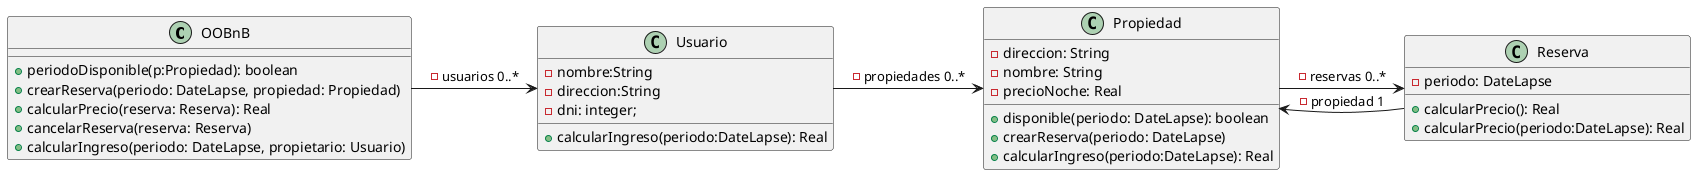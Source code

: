 @startuml

class OOBnB {
+ periodoDisponible(p:Propiedad): boolean
+ crearReserva(periodo: DateLapse, propiedad: Propiedad)
+ calcularPrecio(reserva: Reserva): Real
+ cancelarReserva(reserva: Reserva)
+ calcularIngreso(periodo: DateLapse, propietario: Usuario)
}

class Usuario{
- nombre:String
- direccion:String
- dni: integer;
+ calcularIngreso(periodo:DateLapse): Real
}

class Propiedad{
- direccion: String
- nombre: String
- precioNoche: Real
+ disponible(periodo: DateLapse): boolean
+ crearReserva(periodo: DateLapse)
+ calcularIngreso(periodo:DateLapse): Real
}

class Reserva{
- periodo: DateLapse
+ calcularPrecio(): Real
+ calcularPrecio(periodo:DateLapse): Real
}

OOBnB -> Usuario : -usuarios 0..*
Usuario -> Propiedad : -propiedades 0..*
Propiedad -> Reserva : -reservas 0..*
Reserva -> Propiedad : -propiedad 1



@enduml
